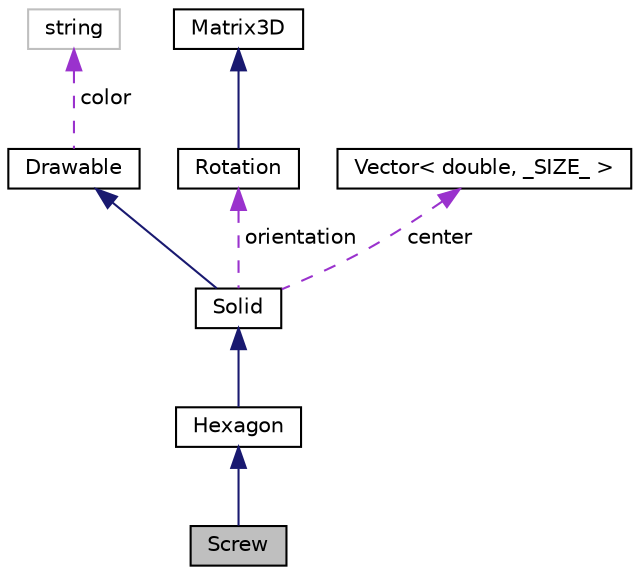 digraph "Screw"
{
 // LATEX_PDF_SIZE
  edge [fontname="Helvetica",fontsize="10",labelfontname="Helvetica",labelfontsize="10"];
  node [fontname="Helvetica",fontsize="10",shape=record];
  Node1 [label="Screw",height=0.2,width=0.4,color="black", fillcolor="grey75", style="filled", fontcolor="black",tooltip=" "];
  Node2 -> Node1 [dir="back",color="midnightblue",fontsize="10",style="solid",fontname="Helvetica"];
  Node2 [label="Hexagon",height=0.2,width=0.4,color="black", fillcolor="white", style="filled",URL="$classHexagon.html",tooltip=" "];
  Node3 -> Node2 [dir="back",color="midnightblue",fontsize="10",style="solid",fontname="Helvetica"];
  Node3 [label="Solid",height=0.2,width=0.4,color="black", fillcolor="white", style="filled",URL="$classSolid.html",tooltip=" "];
  Node4 -> Node3 [dir="back",color="midnightblue",fontsize="10",style="solid",fontname="Helvetica"];
  Node4 [label="Drawable",height=0.2,width=0.4,color="black", fillcolor="white", style="filled",URL="$classDrawable.html",tooltip=" "];
  Node5 -> Node4 [dir="back",color="darkorchid3",fontsize="10",style="dashed",label=" color" ,fontname="Helvetica"];
  Node5 [label="string",height=0.2,width=0.4,color="grey75", fillcolor="white", style="filled",tooltip=" "];
  Node6 -> Node3 [dir="back",color="darkorchid3",fontsize="10",style="dashed",label=" orientation" ,fontname="Helvetica"];
  Node6 [label="Rotation",height=0.2,width=0.4,color="black", fillcolor="white", style="filled",URL="$classRotation.html",tooltip=" "];
  Node7 -> Node6 [dir="back",color="midnightblue",fontsize="10",style="solid",fontname="Helvetica"];
  Node7 [label="Matrix3D",height=0.2,width=0.4,color="black", fillcolor="white", style="filled",URL="$classMatrix.html",tooltip=" "];
  Node8 -> Node3 [dir="back",color="darkorchid3",fontsize="10",style="dashed",label=" center" ,fontname="Helvetica"];
  Node8 [label="Vector\< double, _SIZE_ \>",height=0.2,width=0.4,color="black", fillcolor="white", style="filled",URL="$classVector.html",tooltip=" "];
}
